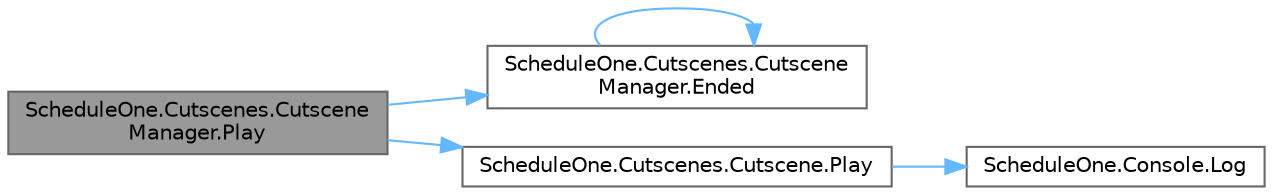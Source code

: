 digraph "ScheduleOne.Cutscenes.CutsceneManager.Play"
{
 // LATEX_PDF_SIZE
  bgcolor="transparent";
  edge [fontname=Helvetica,fontsize=10,labelfontname=Helvetica,labelfontsize=10];
  node [fontname=Helvetica,fontsize=10,shape=box,height=0.2,width=0.4];
  rankdir="LR";
  Node1 [id="Node000001",label="ScheduleOne.Cutscenes.Cutscene\lManager.Play",height=0.2,width=0.4,color="gray40", fillcolor="grey60", style="filled", fontcolor="black",tooltip=" "];
  Node1 -> Node2 [id="edge1_Node000001_Node000002",color="steelblue1",style="solid",tooltip=" "];
  Node2 [id="Node000002",label="ScheduleOne.Cutscenes.Cutscene\lManager.Ended",height=0.2,width=0.4,color="grey40", fillcolor="white", style="filled",URL="$class_schedule_one_1_1_cutscenes_1_1_cutscene_manager.html#a5c08fe86e4af00c926e3b026be2049de",tooltip=" "];
  Node2 -> Node2 [id="edge2_Node000002_Node000002",color="steelblue1",style="solid",tooltip=" "];
  Node1 -> Node3 [id="edge3_Node000001_Node000003",color="steelblue1",style="solid",tooltip=" "];
  Node3 [id="Node000003",label="ScheduleOne.Cutscenes.Cutscene.Play",height=0.2,width=0.4,color="grey40", fillcolor="white", style="filled",URL="$class_schedule_one_1_1_cutscenes_1_1_cutscene.html#a8c62c592d6e85b4b98b78dff9b92252a",tooltip=" "];
  Node3 -> Node4 [id="edge4_Node000003_Node000004",color="steelblue1",style="solid",tooltip=" "];
  Node4 [id="Node000004",label="ScheduleOne.Console.Log",height=0.2,width=0.4,color="grey40", fillcolor="white", style="filled",URL="$class_schedule_one_1_1_console.html#afb218907244d12f7d08b1c1831fa1f8c",tooltip=" "];
}
